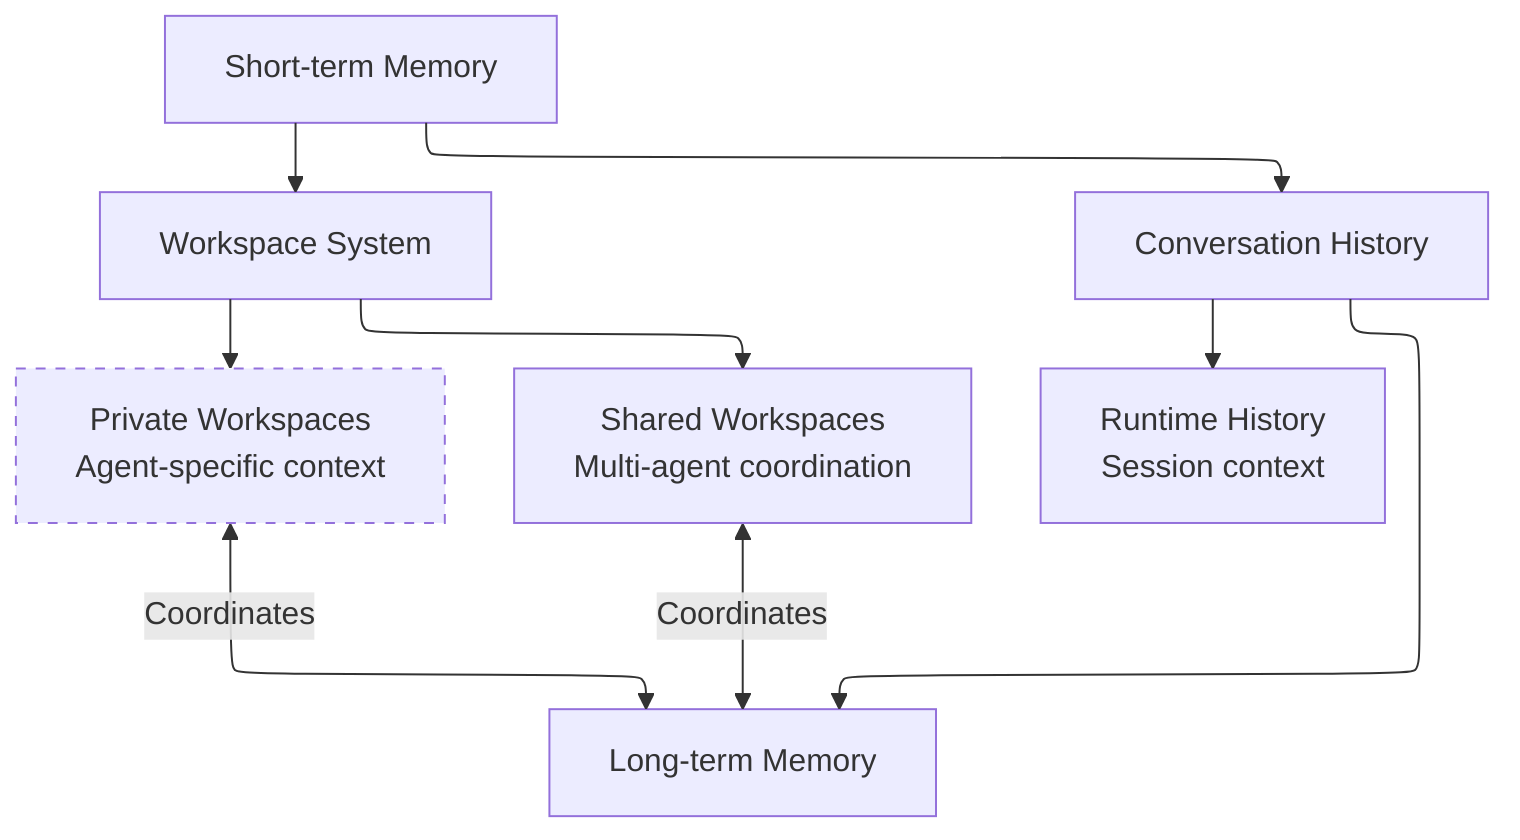 ---
config:
  layout: elk
---
flowchart TD
    STM["Short-term Memory"] --> WS["Workspace System"] & CH["Conversation History"]
    WS --> PW["Private Workspaces<br>Agent-specific context"] & SW["Shared Workspaces<br>Multi-agent coordination"]
    CH --> RT["Runtime History<br>Session context"] & PS["Long-term Memory"]
    PW <-- Coordinates --> PS
    SW <-- Coordinates --> PS
    style PW stroke-dasharray: 5